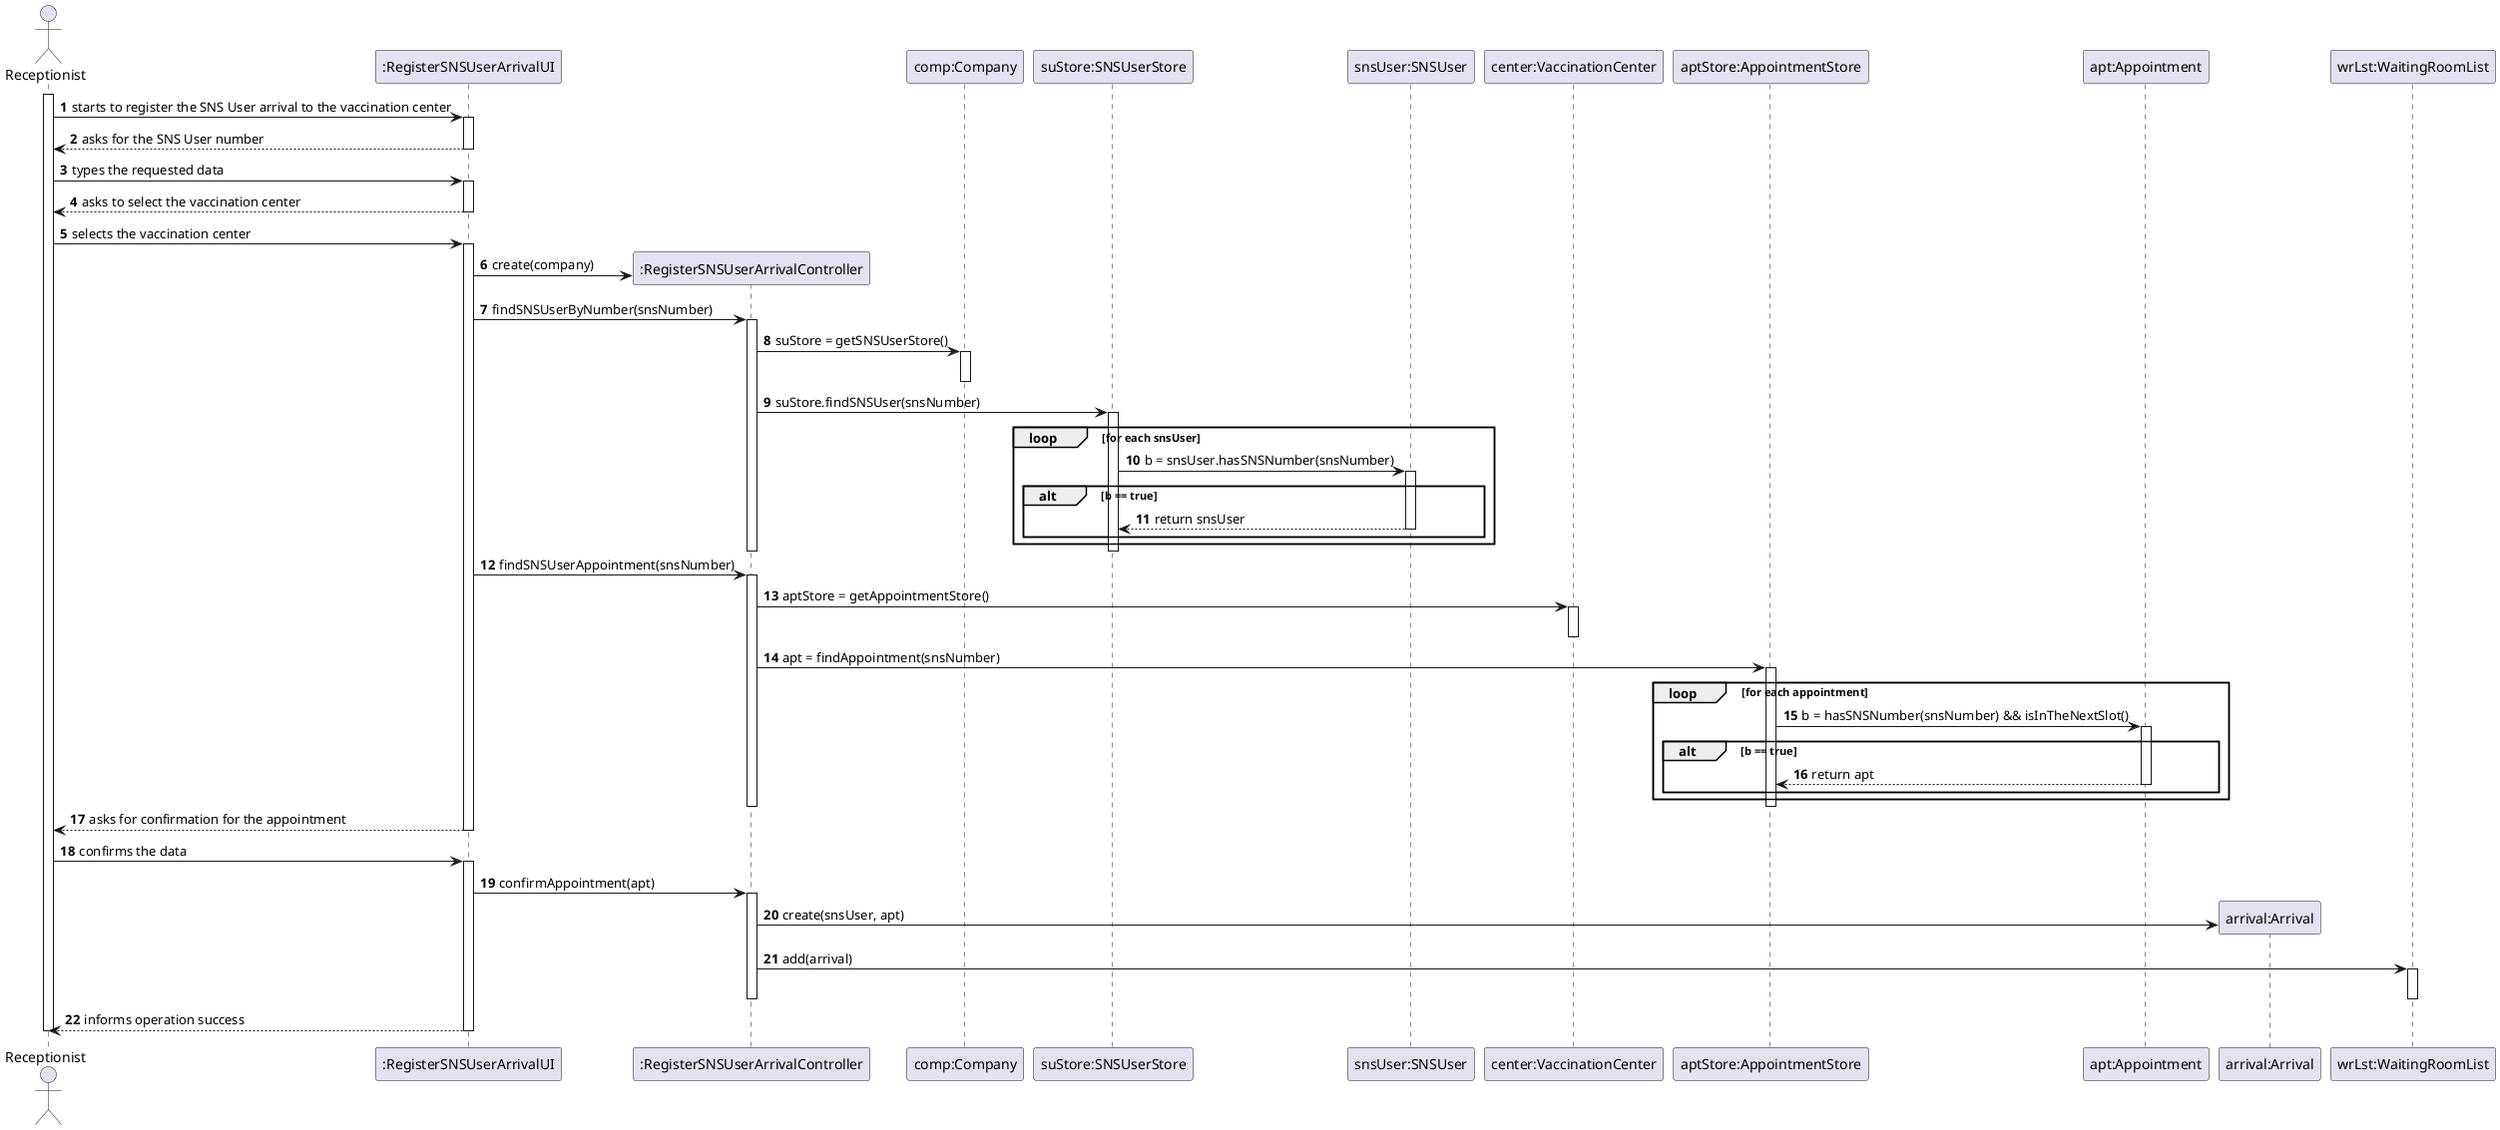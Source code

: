 @startuml
autonumber

actor "Receptionist" as RECEPT

participant ":RegisterSNSUserArrivalUI" as UI
participant ":RegisterSNSUserArrivalController" as CTRL
participant "comp:Company" as COMP
participant "suStore:SNSUserStore" as SUSTORE
participant "snsUser:SNSUser" as SNSUSER
participant "center:VaccinationCenter" as CENTER
participant "aptStore:AppointmentStore" as APTSTORE
participant "apt:Appointment" as APT
participant "arrival:Arrival" as ARRIVAL
participant "wrLst:WaitingRoomList" as WRLST

activate RECEPT
  RECEPT -> UI : starts to register the SNS User arrival to the vaccination center
  activate UI
  
  RECEPT <-- UI : asks for the SNS User number
  deactivate UI

  RECEPT -> UI : types the requested data
  activate UI
  
  RECEPT <-- UI : asks to select the vaccination center
  deactivate UI

  RECEPT -> UI : selects the vaccination center
  activate UI
    
    UI -> CTRL** : create(company)

    UI -> CTRL : findSNSUserByNumber(snsNumber)
    activate CTRL

      CTRL -> COMP : suStore = getSNSUserStore()
      activate COMP
      deactivate COMP

      CTRL -> SUSTORE : suStore.findSNSUser(snsNumber)
      activate SUSTORE
        loop for each snsUser
          SUSTORE -> SNSUSER : b = snsUser.hasSNSNumber(snsNumber)
          activate SNSUSER
          alt b == true
            SUSTORE <-- SNSUSER : return snsUser
            deactivate SNSUSER
          end
        end
      deactivate SUSTORE

    deactivate CTRL

    UI -> CTRL : findSNSUserAppointment(snsNumber)
    activate CTRL

      CTRL -> CENTER : aptStore = getAppointmentStore()
      activate CENTER
      deactivate CENTER

      CTRL -> APTSTORE : apt = findAppointment(snsNumber)
      activate APTSTORE

        loop for each appointment
          APTSTORE -> APT : b = hasSNSNumber(snsNumber) && isInTheNextSlot()
          activate APT
          alt b == true
            APTSTORE <-- APT : return apt
            deactivate APT
          end
        end

      deactivate APTSTORE

    deactivate CTRL
  
  RECEPT <-- UI : asks for confirmation for the appointment
  deactivate UI

  RECEPT -> UI : confirms the data
  activate UI

    UI -> CTRL : confirmAppointment(apt)
    activate CTRL
      CTRL -> ARRIVAL** : create(snsUser, apt)

      CTRL -> WRLST : add(arrival)
      activate WRLST
      deactivate WRLST

    deactivate CTRL

  RECEPT <-- UI : informs operation success
  deactivate UI

deactivate RECEPT

@enduml